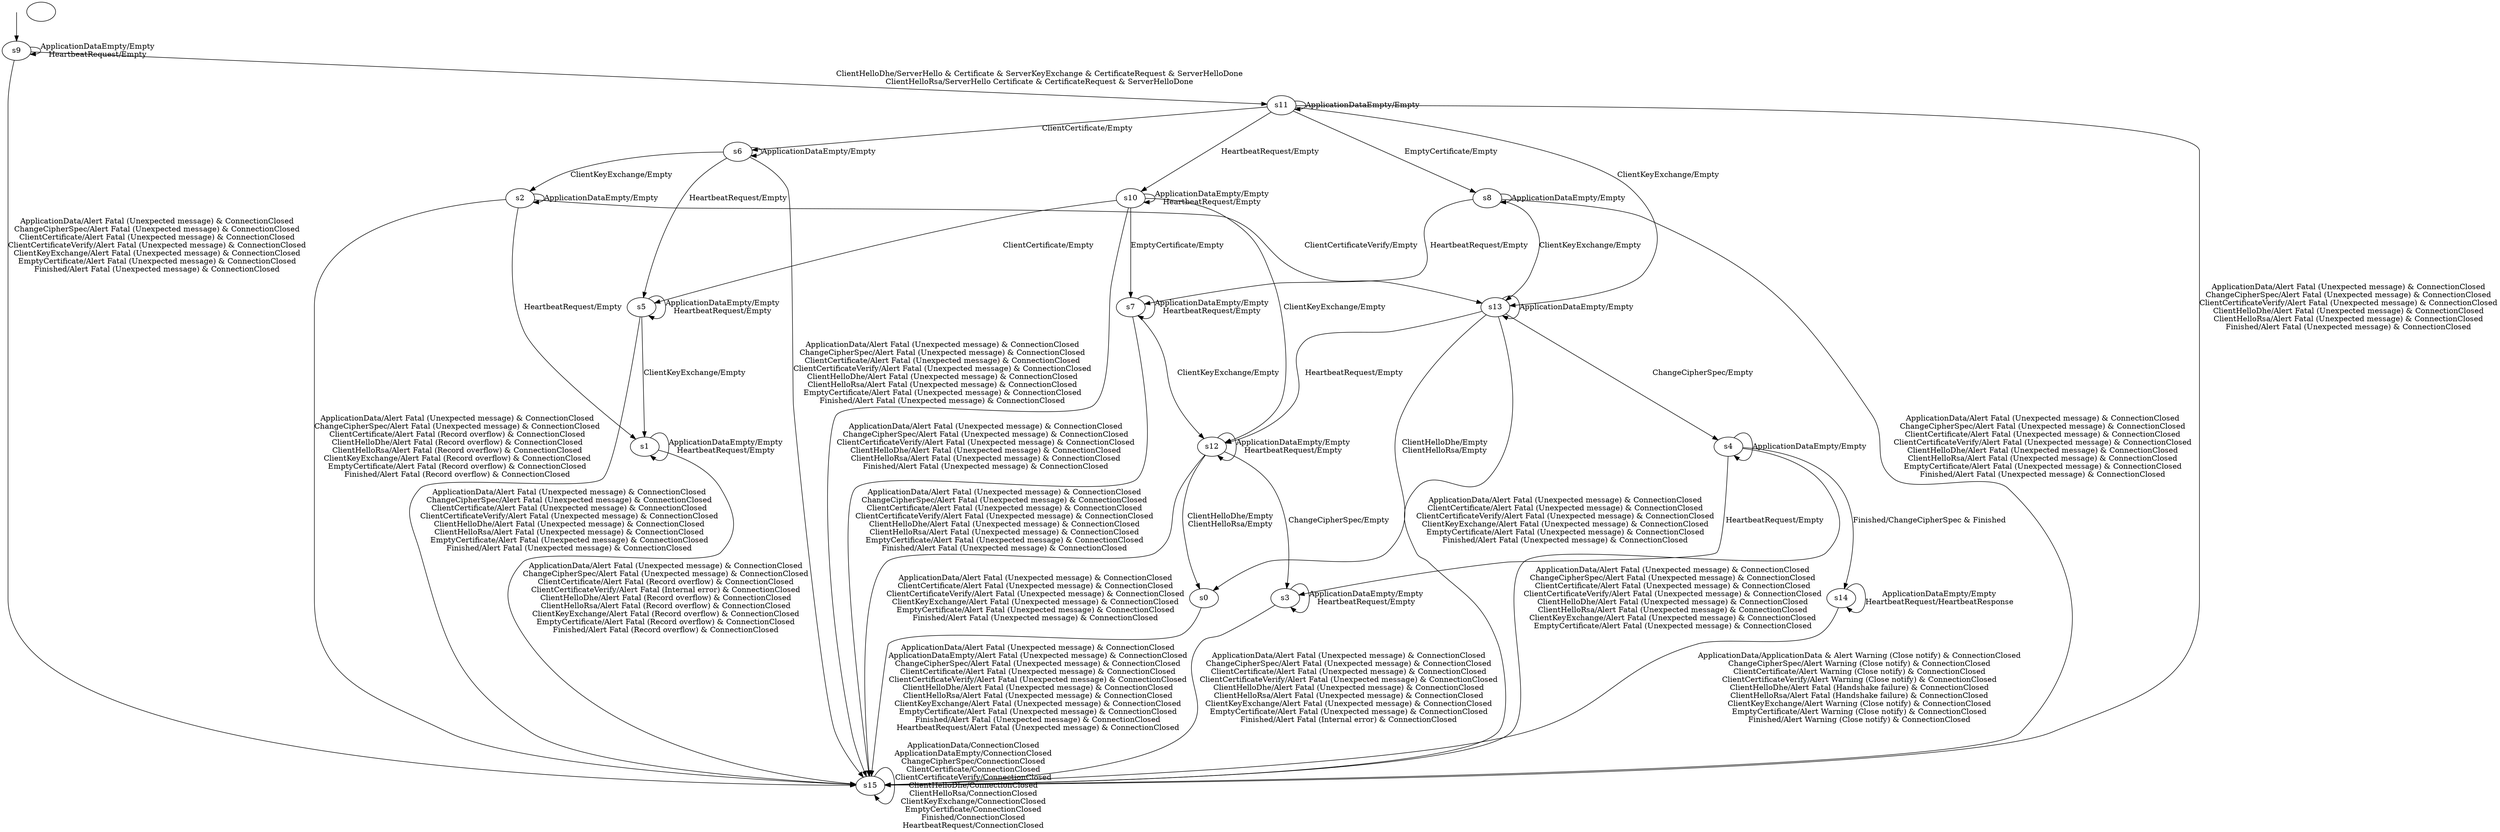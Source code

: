 digraph G {
label="";
s9;
s0;
s1;
s2;
s3;
s4;
s5;
s6;
s7;
s8;
s10;
s11;
s12;
s13;
s14;
s15;
s9 -> s15  [label="ApplicationData/Alert Fatal (Unexpected message) & ConnectionClosed
ChangeCipherSpec/Alert Fatal (Unexpected message) & ConnectionClosed
ClientCertificate/Alert Fatal (Unexpected message) & ConnectionClosed
ClientCertificateVerify/Alert Fatal (Unexpected message) & ConnectionClosed
ClientKeyExchange/Alert Fatal (Unexpected message) & ConnectionClosed
EmptyCertificate/Alert Fatal (Unexpected message) & ConnectionClosed
Finished/Alert Fatal (Unexpected message) & ConnectionClosed"];
s9 -> s9  [label="ApplicationDataEmpty/Empty
HeartbeatRequest/Empty"];
s9 -> s11  [label="ClientHelloDhe/ServerHello & Certificate & ServerKeyExchange & CertificateRequest & ServerHelloDone
ClientHelloRsa/ServerHello Certificate & CertificateRequest & ServerHelloDone"];
s0 -> s15  [label="ApplicationData/Alert Fatal (Unexpected message) & ConnectionClosed
ApplicationDataEmpty/Alert Fatal (Unexpected message) & ConnectionClosed
ChangeCipherSpec/Alert Fatal (Unexpected message) & ConnectionClosed
ClientCertificate/Alert Fatal (Unexpected message) & ConnectionClosed
ClientCertificateVerify/Alert Fatal (Unexpected message) & ConnectionClosed
ClientHelloDhe/Alert Fatal (Unexpected message) & ConnectionClosed
ClientHelloRsa/Alert Fatal (Unexpected message) & ConnectionClosed
ClientKeyExchange/Alert Fatal (Unexpected message) & ConnectionClosed
EmptyCertificate/Alert Fatal (Unexpected message) & ConnectionClosed
Finished/Alert Fatal (Unexpected message) & ConnectionClosed
HeartbeatRequest/Alert Fatal (Unexpected message) & ConnectionClosed"];
s1 -> s15  [label="ApplicationData/Alert Fatal (Unexpected message) & ConnectionClosed
ChangeCipherSpec/Alert Fatal (Unexpected message) & ConnectionClosed
ClientCertificate/Alert Fatal (Record overflow) & ConnectionClosed
ClientCertificateVerify/Alert Fatal (Internal error) & ConnectionClosed
ClientHelloDhe/Alert Fatal (Record overflow) & ConnectionClosed
ClientHelloRsa/Alert Fatal (Record overflow) & ConnectionClosed
ClientKeyExchange/Alert Fatal (Record overflow) & ConnectionClosed
EmptyCertificate/Alert Fatal (Record overflow) & ConnectionClosed
Finished/Alert Fatal (Record overflow) & ConnectionClosed"];
s1 -> s1  [label="ApplicationDataEmpty/Empty
HeartbeatRequest/Empty"];
s2 -> s15  [label="ApplicationData/Alert Fatal (Unexpected message) & ConnectionClosed
ChangeCipherSpec/Alert Fatal (Unexpected message) & ConnectionClosed
ClientCertificate/Alert Fatal (Record overflow) & ConnectionClosed
ClientHelloDhe/Alert Fatal (Record overflow) & ConnectionClosed
ClientHelloRsa/Alert Fatal (Record overflow) & ConnectionClosed
ClientKeyExchange/Alert Fatal (Record overflow) & ConnectionClosed
EmptyCertificate/Alert Fatal (Record overflow) & ConnectionClosed
Finished/Alert Fatal (Record overflow) & ConnectionClosed"];
s2 -> s2  [label="ApplicationDataEmpty/Empty"];
s2 -> s13  [label="ClientCertificateVerify/Empty"];
s2 -> s1  [label="HeartbeatRequest/Empty"];
s3 -> s15  [label="ApplicationData/Alert Fatal (Unexpected message) & ConnectionClosed
ChangeCipherSpec/Alert Fatal (Unexpected message) & ConnectionClosed
ClientCertificate/Alert Fatal (Unexpected message) & ConnectionClosed
ClientCertificateVerify/Alert Fatal (Unexpected message) & ConnectionClosed
ClientHelloDhe/Alert Fatal (Unexpected message) & ConnectionClosed
ClientHelloRsa/Alert Fatal (Unexpected message) & ConnectionClosed
ClientKeyExchange/Alert Fatal (Unexpected message) & ConnectionClosed
EmptyCertificate/Alert Fatal (Unexpected message) & ConnectionClosed
Finished/Alert Fatal (Internal error) & ConnectionClosed"];
s3 -> s3  [label="ApplicationDataEmpty/Empty
HeartbeatRequest/Empty"];
s4 -> s15  [label="ApplicationData/Alert Fatal (Unexpected message) & ConnectionClosed
ChangeCipherSpec/Alert Fatal (Unexpected message) & ConnectionClosed
ClientCertificate/Alert Fatal (Unexpected message) & ConnectionClosed
ClientCertificateVerify/Alert Fatal (Unexpected message) & ConnectionClosed
ClientHelloDhe/Alert Fatal (Unexpected message) & ConnectionClosed
ClientHelloRsa/Alert Fatal (Unexpected message) & ConnectionClosed
ClientKeyExchange/Alert Fatal (Unexpected message) & ConnectionClosed
EmptyCertificate/Alert Fatal (Unexpected message) & ConnectionClosed"];
s4 -> s4  [label="ApplicationDataEmpty/Empty"];
s4 -> s14  [label="Finished/ChangeCipherSpec & Finished"];
s4 -> s3  [label="HeartbeatRequest/Empty"];
s5 -> s15  [label="ApplicationData/Alert Fatal (Unexpected message) & ConnectionClosed
ChangeCipherSpec/Alert Fatal (Unexpected message) & ConnectionClosed
ClientCertificate/Alert Fatal (Unexpected message) & ConnectionClosed
ClientCertificateVerify/Alert Fatal (Unexpected message) & ConnectionClosed
ClientHelloDhe/Alert Fatal (Unexpected message) & ConnectionClosed
ClientHelloRsa/Alert Fatal (Unexpected message) & ConnectionClosed
EmptyCertificate/Alert Fatal (Unexpected message) & ConnectionClosed
Finished/Alert Fatal (Unexpected message) & ConnectionClosed"];
s5 -> s5  [label="ApplicationDataEmpty/Empty
HeartbeatRequest/Empty"];
s5 -> s1  [label="ClientKeyExchange/Empty"];
s6 -> s15  [label="ApplicationData/Alert Fatal (Unexpected message) & ConnectionClosed
ChangeCipherSpec/Alert Fatal (Unexpected message) & ConnectionClosed
ClientCertificate/Alert Fatal (Unexpected message) & ConnectionClosed
ClientCertificateVerify/Alert Fatal (Unexpected message) & ConnectionClosed
ClientHelloDhe/Alert Fatal (Unexpected message) & ConnectionClosed
ClientHelloRsa/Alert Fatal (Unexpected message) & ConnectionClosed
EmptyCertificate/Alert Fatal (Unexpected message) & ConnectionClosed
Finished/Alert Fatal (Unexpected message) & ConnectionClosed"];
s6 -> s6  [label="ApplicationDataEmpty/Empty"];
s6 -> s2  [label="ClientKeyExchange/Empty"];
s6 -> s5  [label="HeartbeatRequest/Empty"];
s7 -> s15  [label="ApplicationData/Alert Fatal (Unexpected message) & ConnectionClosed
ChangeCipherSpec/Alert Fatal (Unexpected message) & ConnectionClosed
ClientCertificate/Alert Fatal (Unexpected message) & ConnectionClosed
ClientCertificateVerify/Alert Fatal (Unexpected message) & ConnectionClosed
ClientHelloDhe/Alert Fatal (Unexpected message) & ConnectionClosed
ClientHelloRsa/Alert Fatal (Unexpected message) & ConnectionClosed
EmptyCertificate/Alert Fatal (Unexpected message) & ConnectionClosed
Finished/Alert Fatal (Unexpected message) & ConnectionClosed"];
s7 -> s7  [label="ApplicationDataEmpty/Empty
HeartbeatRequest/Empty"];
s7 -> s12  [label="ClientKeyExchange/Empty"];
s8 -> s15  [label="ApplicationData/Alert Fatal (Unexpected message) & ConnectionClosed
ChangeCipherSpec/Alert Fatal (Unexpected message) & ConnectionClosed
ClientCertificate/Alert Fatal (Unexpected message) & ConnectionClosed
ClientCertificateVerify/Alert Fatal (Unexpected message) & ConnectionClosed
ClientHelloDhe/Alert Fatal (Unexpected message) & ConnectionClosed
ClientHelloRsa/Alert Fatal (Unexpected message) & ConnectionClosed
EmptyCertificate/Alert Fatal (Unexpected message) & ConnectionClosed
Finished/Alert Fatal (Unexpected message) & ConnectionClosed"];
s8 -> s8  [label="ApplicationDataEmpty/Empty"];
s8 -> s13  [label="ClientKeyExchange/Empty"];
s8 -> s7  [label="HeartbeatRequest/Empty"];
s10 -> s15  [label="ApplicationData/Alert Fatal (Unexpected message) & ConnectionClosed
ChangeCipherSpec/Alert Fatal (Unexpected message) & ConnectionClosed
ClientCertificateVerify/Alert Fatal (Unexpected message) & ConnectionClosed
ClientHelloDhe/Alert Fatal (Unexpected message) & ConnectionClosed
ClientHelloRsa/Alert Fatal (Unexpected message) & ConnectionClosed
Finished/Alert Fatal (Unexpected message) & ConnectionClosed"];
s10 -> s10  [label="ApplicationDataEmpty/Empty
HeartbeatRequest/Empty"];
s10 -> s5  [label="ClientCertificate/Empty"];
s10 -> s12  [label="ClientKeyExchange/Empty"];
s10 -> s7  [label="EmptyCertificate/Empty"];
s11 -> s15  [label="ApplicationData/Alert Fatal (Unexpected message) & ConnectionClosed
ChangeCipherSpec/Alert Fatal (Unexpected message) & ConnectionClosed
ClientCertificateVerify/Alert Fatal (Unexpected message) & ConnectionClosed
ClientHelloDhe/Alert Fatal (Unexpected message) & ConnectionClosed
ClientHelloRsa/Alert Fatal (Unexpected message) & ConnectionClosed
Finished/Alert Fatal (Unexpected message) & ConnectionClosed"];
s11 -> s11  [label="ApplicationDataEmpty/Empty"];
s11 -> s6  [label="ClientCertificate/Empty"];
s11 -> s13  [label="ClientKeyExchange/Empty"];
s11 -> s8  [label="EmptyCertificate/Empty"];
s11 -> s10  [label="HeartbeatRequest/Empty"];
s12 -> s15  [label="ApplicationData/Alert Fatal (Unexpected message) & ConnectionClosed
ClientCertificate/Alert Fatal (Unexpected message) & ConnectionClosed
ClientCertificateVerify/Alert Fatal (Unexpected message) & ConnectionClosed
ClientKeyExchange/Alert Fatal (Unexpected message) & ConnectionClosed
EmptyCertificate/Alert Fatal (Unexpected message) & ConnectionClosed
Finished/Alert Fatal (Unexpected message) & ConnectionClosed"];
s12 -> s12  [label="ApplicationDataEmpty/Empty
HeartbeatRequest/Empty"];
s12 -> s3  [label="ChangeCipherSpec/Empty"];
s12 -> s0  [label="ClientHelloDhe/Empty
ClientHelloRsa/Empty"];
s13 -> s15  [label="ApplicationData/Alert Fatal (Unexpected message) & ConnectionClosed
ClientCertificate/Alert Fatal (Unexpected message) & ConnectionClosed
ClientCertificateVerify/Alert Fatal (Unexpected message) & ConnectionClosed
ClientKeyExchange/Alert Fatal (Unexpected message) & ConnectionClosed
EmptyCertificate/Alert Fatal (Unexpected message) & ConnectionClosed
Finished/Alert Fatal (Unexpected message) & ConnectionClosed"];
s13 -> s13  [label="ApplicationDataEmpty/Empty"];
s13 -> s4  [label="ChangeCipherSpec/Empty"];
s13 -> s0  [label="ClientHelloDhe/Empty
ClientHelloRsa/Empty"];
s13 -> s12  [label="HeartbeatRequest/Empty"];
s14 -> s15  [label="ApplicationData/ApplicationData & Alert Warning (Close notify) & ConnectionClosed
ChangeCipherSpec/Alert Warning (Close notify) & ConnectionClosed
ClientCertificate/Alert Warning (Close notify) & ConnectionClosed
ClientCertificateVerify/Alert Warning (Close notify) & ConnectionClosed
ClientHelloDhe/Alert Fatal (Handshake failure) & ConnectionClosed
ClientHelloRsa/Alert Fatal (Handshake failure) & ConnectionClosed
ClientKeyExchange/Alert Warning (Close notify) & ConnectionClosed
EmptyCertificate/Alert Warning (Close notify) & ConnectionClosed
Finished/Alert Warning (Close notify) & ConnectionClosed"];
s14 -> s14  [label="ApplicationDataEmpty/Empty
HeartbeatRequest/HeartbeatResponse"];
s15 -> s15  [label="ApplicationData/ConnectionClosed
ApplicationDataEmpty/ConnectionClosed
ChangeCipherSpec/ConnectionClosed
ClientCertificate/ConnectionClosed
ClientCertificateVerify/ConnectionClosed
ClientHelloDhe/ConnectionClosed
ClientHelloRsa/ConnectionClosed
ClientKeyExchange/ConnectionClosed
EmptyCertificate/ConnectionClosed
Finished/ConnectionClosed
HeartbeatRequest/ConnectionClosed"];
__start0 [height="0", label="", shape="none", width="0"];
__start0 -> s9;
"\n";
}
